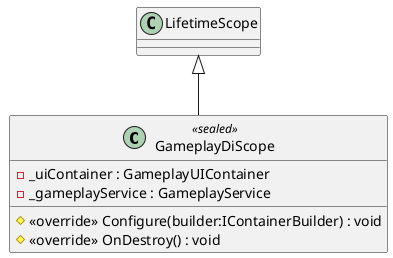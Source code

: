 @startuml
class GameplayDiScope <<sealed>> {
    - _uiContainer : GameplayUIContainer
    - _gameplayService : GameplayService
    # <<override>> Configure(builder:IContainerBuilder) : void
    # <<override>> OnDestroy() : void
}
LifetimeScope <|-- GameplayDiScope
@enduml
